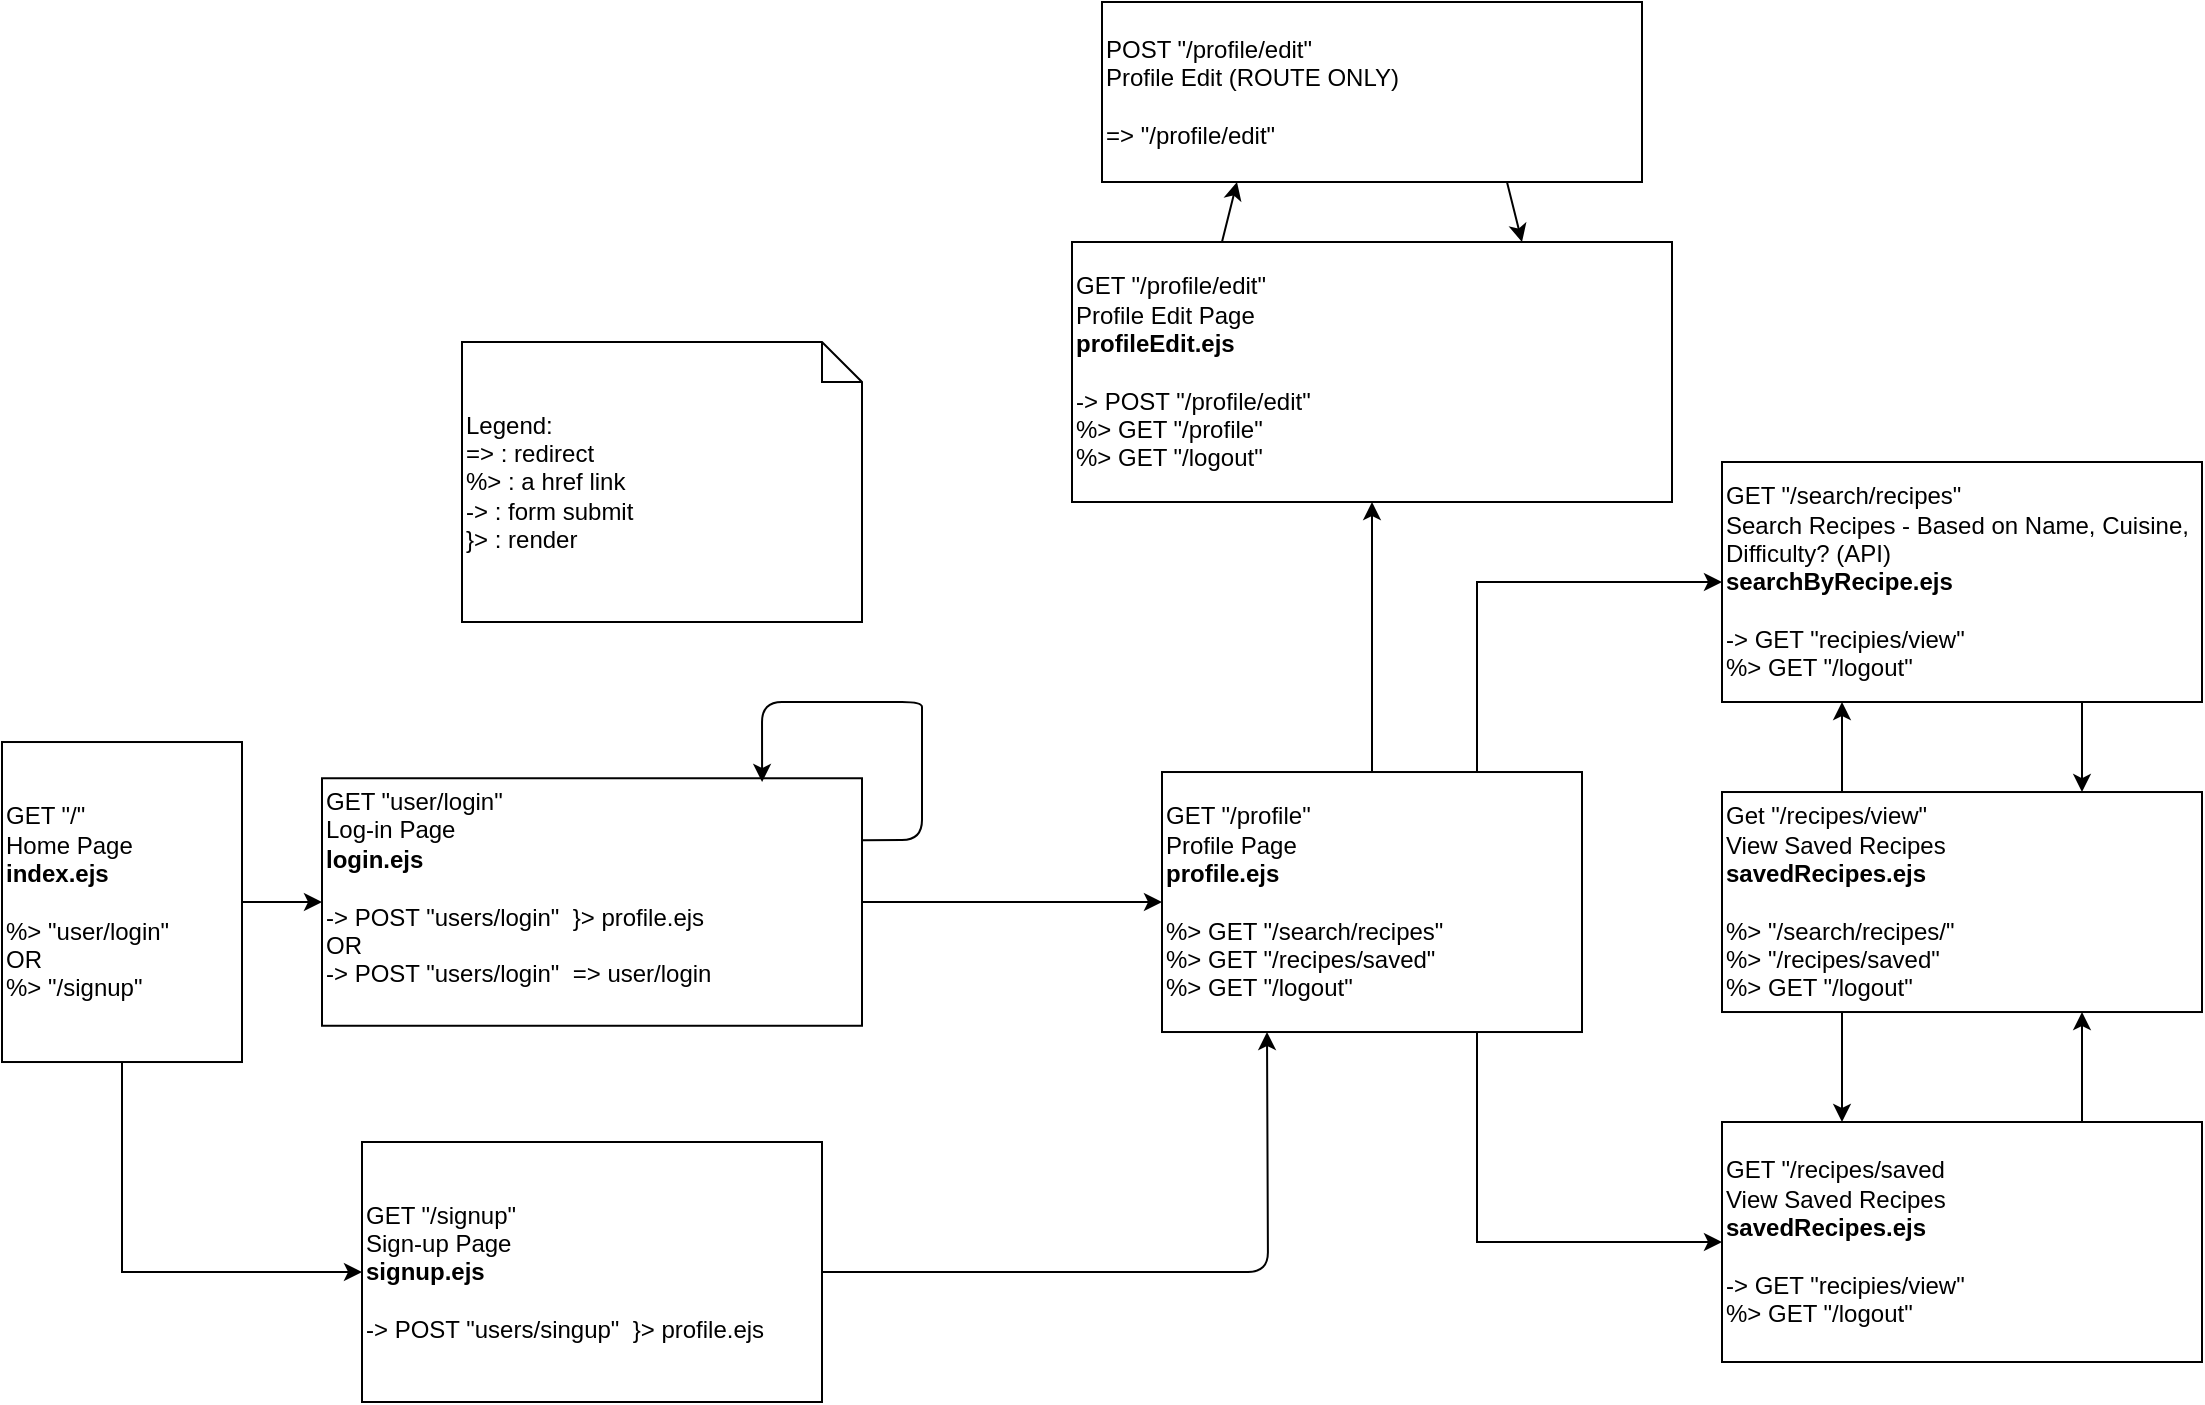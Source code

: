 <mxfile>
    <diagram id="ZLDFT9muCYAuxVmqdyFx" name="MVP Process Map">
        <mxGraphModel dx="1327" dy="782" grid="1" gridSize="10" guides="1" tooltips="1" connect="1" arrows="1" fold="1" page="1" pageScale="1" pageWidth="850" pageHeight="1100" math="0" shadow="0">
            <root>
                <mxCell id="0"/>
                <mxCell id="1" parent="0"/>
                <mxCell id="3" style="edgeStyle=orthogonalEdgeStyle;rounded=0;orthogonalLoop=1;jettySize=auto;html=1;exitX=0.5;exitY=1;exitDx=0;exitDy=0;entryX=0;entryY=0.5;entryDx=0;entryDy=0;" parent="1" source="4" target="7" edge="1">
                    <mxGeometry relative="1" as="geometry"/>
                </mxCell>
                <mxCell id="4" value="&lt;div&gt;&lt;span&gt;GET &quot;/&quot;&lt;/span&gt;&lt;/div&gt;&lt;div&gt;&lt;span&gt;Home Page&lt;/span&gt;&lt;/div&gt;&lt;div style=&quot;font-weight: bold&quot;&gt;&lt;b&gt;index.ejs&lt;/b&gt;&lt;/div&gt;&lt;div style=&quot;font-weight: bold&quot;&gt;&lt;b&gt;&lt;br&gt;&lt;/b&gt;&lt;/div&gt;&lt;div&gt;%&amp;gt; &quot;user/login&quot;&lt;/div&gt;&lt;div&gt;OR&lt;/div&gt;&lt;div&gt;%&amp;gt; &quot;/signup&quot;&lt;/div&gt;" style="rounded=0;whiteSpace=wrap;html=1;align=left;" parent="1" vertex="1">
                    <mxGeometry x="260" y="660.01" width="120" height="160" as="geometry"/>
                </mxCell>
                <mxCell id="153" style="edgeStyle=none;html=1;exitX=1;exitY=0.5;exitDx=0;exitDy=0;entryX=0;entryY=0.5;entryDx=0;entryDy=0;" parent="1" source="5" target="11" edge="1">
                    <mxGeometry relative="1" as="geometry"/>
                </mxCell>
                <mxCell id="5" value="&lt;div&gt;&lt;span&gt;GET &quot;user/login&quot;&lt;/span&gt;&lt;/div&gt;&lt;div&gt;&lt;span&gt;Log-in Page&lt;/span&gt;&lt;/div&gt;&lt;b&gt;&lt;div&gt;&lt;b&gt;login.ejs&lt;/b&gt;&lt;/div&gt;&lt;div&gt;&lt;b&gt;&lt;br&gt;&lt;/b&gt;&lt;/div&gt;&lt;/b&gt;&lt;div&gt;-&amp;gt; POST &quot;users/login&quot;&amp;nbsp; }&amp;gt; profile.ejs&lt;br&gt;&lt;/div&gt;&lt;div&gt;OR&lt;/div&gt;&lt;div&gt;&lt;div&gt;-&amp;gt; POST &quot;users/login&quot;&amp;nbsp; =&amp;gt; user/login&lt;br&gt;&lt;/div&gt;&lt;/div&gt;&lt;div&gt;&lt;br&gt;&lt;/div&gt;" style="rounded=0;whiteSpace=wrap;html=1;align=left;" parent="1" vertex="1">
                    <mxGeometry x="420" y="678.13" width="270" height="123.75" as="geometry"/>
                </mxCell>
                <mxCell id="154" style="edgeStyle=none;html=1;exitX=1;exitY=0.5;exitDx=0;exitDy=0;entryX=0.25;entryY=1;entryDx=0;entryDy=0;" parent="1" source="7" target="11" edge="1">
                    <mxGeometry relative="1" as="geometry">
                        <Array as="points">
                            <mxPoint x="893" y="925"/>
                        </Array>
                    </mxGeometry>
                </mxCell>
                <mxCell id="7" value="&lt;div&gt;&lt;span&gt;GET &quot;/signup&quot;&lt;/span&gt;&lt;/div&gt;&lt;div&gt;&lt;span&gt;Sign-up Page&lt;/span&gt;&lt;/div&gt;&lt;div style=&quot;font-weight: bold&quot;&gt;&lt;b&gt;signup.ejs&lt;/b&gt;&lt;/div&gt;&lt;div style=&quot;font-weight: bold&quot;&gt;&lt;b&gt;&lt;br&gt;&lt;/b&gt;&lt;/div&gt;&lt;div&gt;-&amp;gt; POST &quot;users/singup&quot;&amp;nbsp; }&amp;gt; profile.ejs&lt;/div&gt;" style="rounded=0;whiteSpace=wrap;html=1;align=left;" parent="1" vertex="1">
                    <mxGeometry x="440" y="860" width="230" height="130" as="geometry"/>
                </mxCell>
                <mxCell id="8" style="edgeStyle=orthogonalEdgeStyle;rounded=0;orthogonalLoop=1;jettySize=auto;html=1;exitX=0.75;exitY=0;exitDx=0;exitDy=0;entryX=0;entryY=0.5;entryDx=0;entryDy=0;" parent="1" source="11" target="15" edge="1">
                    <mxGeometry relative="1" as="geometry"/>
                </mxCell>
                <mxCell id="10" style="edgeStyle=orthogonalEdgeStyle;rounded=0;orthogonalLoop=1;jettySize=auto;html=1;exitX=0.75;exitY=1;exitDx=0;exitDy=0;entryX=0;entryY=0.5;entryDx=0;entryDy=0;" parent="1" source="11" target="19" edge="1">
                    <mxGeometry relative="1" as="geometry"/>
                </mxCell>
                <mxCell id="152" style="edgeStyle=none;html=1;exitX=0.5;exitY=0;exitDx=0;exitDy=0;entryX=0.5;entryY=1;entryDx=0;entryDy=0;" parent="1" source="11" target="144" edge="1">
                    <mxGeometry relative="1" as="geometry"/>
                </mxCell>
                <mxCell id="11" value="GET &quot;/profile&quot;&lt;br&gt;Profile Page&lt;br&gt;&lt;b&gt;profile.ejs&lt;br&gt;&lt;/b&gt;&lt;br&gt;&lt;div&gt;&lt;span&gt;%&amp;gt; GET &quot;/search/recipes&quot;&lt;/span&gt;&lt;/div&gt;&lt;div&gt;&lt;span&gt;%&amp;gt; GET &quot;/recipes/saved&quot;&lt;/span&gt;&lt;/div&gt;&lt;div&gt;%&amp;gt; GET &quot;/logout&quot;&lt;span&gt;&lt;br&gt;&lt;/span&gt;&lt;/div&gt;" style="rounded=0;whiteSpace=wrap;html=1;align=left;" parent="1" vertex="1">
                    <mxGeometry x="840" y="675.01" width="210" height="130" as="geometry"/>
                </mxCell>
                <mxCell id="12" value="" style="endArrow=classic;html=1;rounded=0;entryX=0;entryY=0.5;entryDx=0;entryDy=0;exitX=1;exitY=0.5;exitDx=0;exitDy=0;" parent="1" source="4" target="5" edge="1">
                    <mxGeometry width="50" height="50" relative="1" as="geometry">
                        <mxPoint x="570" y="740" as="sourcePoint"/>
                        <mxPoint x="620" y="690" as="targetPoint"/>
                    </mxGeometry>
                </mxCell>
                <mxCell id="143" style="edgeStyle=none;html=1;exitX=0.75;exitY=1;exitDx=0;exitDy=0;entryX=0.75;entryY=0;entryDx=0;entryDy=0;" parent="1" source="15" target="115" edge="1">
                    <mxGeometry relative="1" as="geometry"/>
                </mxCell>
                <mxCell id="15" value="GET &quot;/search/recipes&quot;&lt;br&gt;Search Recipes - Based on Name, Cuisine, Difficulty? (API)&lt;br&gt;&lt;b&gt;searchByRecipe.ejs&lt;br&gt;&lt;br&gt;&lt;div&gt;&lt;span style=&quot;font-weight: normal&quot;&gt;-&amp;gt; GET &quot;recipies/view&quot;&lt;/span&gt;&lt;/div&gt;&lt;div&gt;&lt;span style=&quot;font-weight: 400&quot;&gt;%&amp;gt; GET &quot;/logout&quot;&lt;/span&gt;&lt;span style=&quot;font-weight: normal&quot;&gt;&lt;br&gt;&lt;/span&gt;&lt;/div&gt;&lt;/b&gt;" style="rounded=0;whiteSpace=wrap;html=1;align=left;" parent="1" vertex="1">
                    <mxGeometry x="1120" y="520" width="240" height="120" as="geometry"/>
                </mxCell>
                <mxCell id="142" style="edgeStyle=none;html=1;exitX=0.75;exitY=0;exitDx=0;exitDy=0;entryX=0.75;entryY=1;entryDx=0;entryDy=0;" parent="1" source="19" target="115" edge="1">
                    <mxGeometry relative="1" as="geometry"/>
                </mxCell>
                <mxCell id="19" value="&lt;div&gt;&lt;span&gt;GET &quot;/recipes/saved&lt;/span&gt;&lt;/div&gt;&lt;div&gt;&lt;span&gt;View Saved Recipes&lt;/span&gt;&lt;/div&gt;&lt;div style=&quot;font-weight: bold&quot;&gt;&lt;b&gt;savedRecipes.ejs&lt;/b&gt;&lt;/div&gt;&lt;div style=&quot;font-weight: bold&quot;&gt;&lt;b&gt;&lt;br&gt;&lt;/b&gt;&lt;/div&gt;&lt;div&gt;&lt;span&gt;-&amp;gt; GET &quot;recipies/view&quot;&lt;/span&gt;&lt;/div&gt;&lt;div&gt;%&amp;gt; GET &quot;/logout&quot;&lt;span&gt;&lt;br&gt;&lt;/span&gt;&lt;/div&gt;" style="rounded=0;whiteSpace=wrap;html=1;align=left;" parent="1" vertex="1">
                    <mxGeometry x="1120" y="850" width="240" height="120" as="geometry"/>
                </mxCell>
                <mxCell id="113" value="Legend:&lt;br&gt;=&amp;gt; : redirect&lt;br&gt;%&amp;gt; : a href link&lt;br&gt;-&amp;gt; : form submit&lt;br&gt;}&amp;gt; : render" style="shape=note;size=20;whiteSpace=wrap;html=1;align=left;" parent="1" vertex="1">
                    <mxGeometry x="490" y="460" width="200" height="140" as="geometry"/>
                </mxCell>
                <mxCell id="136" style="edgeStyle=none;html=1;exitX=0.25;exitY=0;exitDx=0;exitDy=0;entryX=0.25;entryY=1;entryDx=0;entryDy=0;" parent="1" source="115" target="15" edge="1">
                    <mxGeometry relative="1" as="geometry"/>
                </mxCell>
                <mxCell id="141" style="edgeStyle=none;html=1;exitX=0.25;exitY=1;exitDx=0;exitDy=0;entryX=0.25;entryY=0;entryDx=0;entryDy=0;" parent="1" source="115" target="19" edge="1">
                    <mxGeometry relative="1" as="geometry"/>
                </mxCell>
                <mxCell id="115" value="Get &quot;/recipes/view&quot;&lt;br&gt;View Saved Recipes&lt;br&gt;&lt;b&gt;savedRecipes.ejs&lt;br&gt;&lt;/b&gt;&lt;br&gt;&lt;div&gt;%&amp;gt; &quot;/search/recipes/&quot;&lt;/div&gt;&lt;div&gt;%&amp;gt; &quot;/recipes/saved&quot;&lt;/div&gt;&lt;div&gt;%&amp;gt; GET &quot;/logout&quot;&lt;br&gt;&lt;/div&gt;" style="rounded=0;whiteSpace=wrap;html=1;align=left;" parent="1" vertex="1">
                    <mxGeometry x="1120" y="685.01" width="240" height="110" as="geometry"/>
                </mxCell>
                <mxCell id="150" style="edgeStyle=none;html=1;exitX=0.25;exitY=0;exitDx=0;exitDy=0;entryX=0.25;entryY=1;entryDx=0;entryDy=0;" parent="1" source="144" target="148" edge="1">
                    <mxGeometry relative="1" as="geometry"/>
                </mxCell>
                <mxCell id="144" value="GET &quot;/profile/edit&quot;&lt;br&gt;Profile Edit Page&lt;br&gt;&lt;b&gt;profileEdit.ejs&lt;br&gt;&lt;/b&gt;&lt;br&gt;&lt;div&gt;&lt;span&gt;-&amp;gt; POST &quot;/profile/edit&quot;&lt;/span&gt;&lt;/div&gt;&lt;div&gt;&lt;span&gt;%&amp;gt; GET &quot;/profile&quot;&lt;/span&gt;&lt;/div&gt;&lt;div&gt;&lt;span&gt;%&amp;gt; GET &quot;/logout&quot;&lt;/span&gt;&lt;/div&gt;" style="rounded=0;whiteSpace=wrap;html=1;gradientColor=none;align=left;" parent="1" vertex="1">
                    <mxGeometry x="795" y="410" width="300" height="130" as="geometry"/>
                </mxCell>
                <mxCell id="151" style="edgeStyle=none;html=1;exitX=0.75;exitY=1;exitDx=0;exitDy=0;entryX=0.75;entryY=0;entryDx=0;entryDy=0;" parent="1" source="148" target="144" edge="1">
                    <mxGeometry relative="1" as="geometry"/>
                </mxCell>
                <mxCell id="148" value="POST &quot;/profile/edit&quot;&lt;br&gt;Profile Edit (ROUTE ONLY)&lt;br&gt;&lt;br&gt;&lt;div&gt;&lt;span&gt;=&amp;gt; &quot;/profile/edit&quot;&lt;/span&gt;&lt;/div&gt;" style="rounded=0;whiteSpace=wrap;html=1;gradientColor=none;align=left;" parent="1" vertex="1">
                    <mxGeometry x="810" y="290" width="270" height="90" as="geometry"/>
                </mxCell>
                <mxCell id="156" value="" style="endArrow=classic;html=1;exitX=1;exitY=0.25;exitDx=0;exitDy=0;entryX=0.815;entryY=0.015;entryDx=0;entryDy=0;entryPerimeter=0;" parent="1" source="5" target="5" edge="1">
                    <mxGeometry width="50" height="50" relative="1" as="geometry">
                        <mxPoint x="700" y="710.01" as="sourcePoint"/>
                        <mxPoint x="750" y="660.01" as="targetPoint"/>
                        <Array as="points">
                            <mxPoint x="720" y="709"/>
                            <mxPoint x="720" y="650"/>
                            <mxPoint x="720" y="640"/>
                            <mxPoint x="640" y="640"/>
                        </Array>
                    </mxGeometry>
                </mxCell>
            </root>
        </mxGraphModel>
    </diagram>
    <diagram id="jPyyAmvr9jXWo_SONWo_" name="MVP Table Relations Map">
        <mxGraphModel dx="597" dy="-748" grid="1" gridSize="10" guides="1" tooltips="1" connect="1" arrows="1" fold="1" page="1" pageScale="1" pageWidth="850" pageHeight="1100" math="0" shadow="0">
            <root>
                <mxCell id="jBtd-i34otjGaTKZJxUd-0"/>
                <mxCell id="jBtd-i34otjGaTKZJxUd-1" parent="jBtd-i34otjGaTKZJxUd-0"/>
                <mxCell id="jBtd-i34otjGaTKZJxUd-2" value="user(s)" style="shape=table;startSize=30;container=1;collapsible=0;childLayout=tableLayout;fixedRows=1;rowLines=0;fontStyle=1;align=center;pointerEvents=1;" parent="jBtd-i34otjGaTKZJxUd-1" vertex="1">
                    <mxGeometry x="45" y="1650" width="110" height="150" as="geometry"/>
                </mxCell>
                <mxCell id="jBtd-i34otjGaTKZJxUd-3" value="" style="shape=partialRectangle;html=1;whiteSpace=wrap;collapsible=0;dropTarget=0;pointerEvents=1;fillColor=none;top=0;left=0;bottom=1;right=0;points=[[0,0.5],[1,0.5]];portConstraint=eastwest;" parent="jBtd-i34otjGaTKZJxUd-2" vertex="1">
                    <mxGeometry y="30" width="110" height="30" as="geometry"/>
                </mxCell>
                <mxCell id="jBtd-i34otjGaTKZJxUd-4" value="PK" style="shape=partialRectangle;html=1;whiteSpace=wrap;connectable=0;fillColor=none;top=0;left=0;bottom=0;right=0;overflow=hidden;pointerEvents=1;" parent="jBtd-i34otjGaTKZJxUd-3" vertex="1">
                    <mxGeometry width="24" height="30" as="geometry">
                        <mxRectangle width="24" height="30" as="alternateBounds"/>
                    </mxGeometry>
                </mxCell>
                <mxCell id="jBtd-i34otjGaTKZJxUd-5" value="id" style="shape=partialRectangle;html=1;whiteSpace=wrap;connectable=0;fillColor=none;top=0;left=0;bottom=0;right=0;align=left;spacingLeft=6;overflow=hidden;pointerEvents=1;" parent="jBtd-i34otjGaTKZJxUd-3" vertex="1">
                    <mxGeometry x="24" width="86" height="30" as="geometry">
                        <mxRectangle width="86" height="30" as="alternateBounds"/>
                    </mxGeometry>
                </mxCell>
                <mxCell id="jBtd-i34otjGaTKZJxUd-6" value="" style="shape=partialRectangle;html=1;whiteSpace=wrap;collapsible=0;dropTarget=0;pointerEvents=1;fillColor=none;top=0;left=0;bottom=0;right=0;points=[[0,0.5],[1,0.5]];portConstraint=eastwest;" parent="jBtd-i34otjGaTKZJxUd-2" vertex="1">
                    <mxGeometry y="60" width="110" height="30" as="geometry"/>
                </mxCell>
                <mxCell id="jBtd-i34otjGaTKZJxUd-7" value="string" style="shape=partialRectangle;html=1;whiteSpace=wrap;connectable=0;fillColor=none;top=0;left=0;bottom=0;right=0;overflow=hidden;pointerEvents=1;" parent="jBtd-i34otjGaTKZJxUd-6" vertex="1">
                    <mxGeometry width="24" height="30" as="geometry">
                        <mxRectangle width="24" height="30" as="alternateBounds"/>
                    </mxGeometry>
                </mxCell>
                <mxCell id="jBtd-i34otjGaTKZJxUd-8" value="email" style="shape=partialRectangle;html=1;whiteSpace=wrap;connectable=0;fillColor=none;top=0;left=0;bottom=0;right=0;align=left;spacingLeft=6;overflow=hidden;pointerEvents=1;" parent="jBtd-i34otjGaTKZJxUd-6" vertex="1">
                    <mxGeometry x="24" width="86" height="30" as="geometry">
                        <mxRectangle width="86" height="30" as="alternateBounds"/>
                    </mxGeometry>
                </mxCell>
                <mxCell id="jBtd-i34otjGaTKZJxUd-9" value="" style="shape=partialRectangle;html=1;whiteSpace=wrap;collapsible=0;dropTarget=0;pointerEvents=1;fillColor=none;top=0;left=0;bottom=0;right=0;points=[[0,0.5],[1,0.5]];portConstraint=eastwest;" parent="jBtd-i34otjGaTKZJxUd-2" vertex="1">
                    <mxGeometry y="90" width="110" height="30" as="geometry"/>
                </mxCell>
                <mxCell id="jBtd-i34otjGaTKZJxUd-10" value="string" style="shape=partialRectangle;html=1;whiteSpace=wrap;connectable=0;fillColor=none;top=0;left=0;bottom=0;right=0;overflow=hidden;pointerEvents=1;" parent="jBtd-i34otjGaTKZJxUd-9" vertex="1">
                    <mxGeometry width="24" height="30" as="geometry">
                        <mxRectangle width="24" height="30" as="alternateBounds"/>
                    </mxGeometry>
                </mxCell>
                <mxCell id="jBtd-i34otjGaTKZJxUd-11" value="password" style="shape=partialRectangle;html=1;whiteSpace=wrap;connectable=0;fillColor=none;top=0;left=0;bottom=0;right=0;align=left;spacingLeft=6;overflow=hidden;pointerEvents=1;" parent="jBtd-i34otjGaTKZJxUd-9" vertex="1">
                    <mxGeometry x="24" width="86" height="30" as="geometry">
                        <mxRectangle width="86" height="30" as="alternateBounds"/>
                    </mxGeometry>
                </mxCell>
                <mxCell id="jBtd-i34otjGaTKZJxUd-12" value="savedrecipe(s)" style="shape=table;startSize=30;container=1;collapsible=0;childLayout=tableLayout;fixedRows=1;rowLines=0;fontStyle=1;align=center;pointerEvents=1;" parent="jBtd-i34otjGaTKZJxUd-1" vertex="1">
                    <mxGeometry x="185" y="1650" width="120" height="220" as="geometry"/>
                </mxCell>
                <mxCell id="jBtd-i34otjGaTKZJxUd-13" value="" style="shape=partialRectangle;html=1;whiteSpace=wrap;collapsible=0;dropTarget=0;pointerEvents=1;fillColor=none;top=0;left=0;bottom=1;right=0;points=[[0,0.5],[1,0.5]];portConstraint=eastwest;" parent="jBtd-i34otjGaTKZJxUd-12" vertex="1">
                    <mxGeometry y="30" width="120" height="30" as="geometry"/>
                </mxCell>
                <mxCell id="jBtd-i34otjGaTKZJxUd-14" value="PK" style="shape=partialRectangle;html=1;whiteSpace=wrap;connectable=0;fillColor=none;top=0;left=0;bottom=0;right=0;overflow=hidden;pointerEvents=1;" parent="jBtd-i34otjGaTKZJxUd-13" vertex="1">
                    <mxGeometry width="27" height="30" as="geometry">
                        <mxRectangle width="27" height="30" as="alternateBounds"/>
                    </mxGeometry>
                </mxCell>
                <mxCell id="jBtd-i34otjGaTKZJxUd-15" value="id" style="shape=partialRectangle;html=1;whiteSpace=wrap;connectable=0;fillColor=none;top=0;left=0;bottom=0;right=0;align=left;spacingLeft=6;overflow=hidden;pointerEvents=1;" parent="jBtd-i34otjGaTKZJxUd-13" vertex="1">
                    <mxGeometry x="27" width="93" height="30" as="geometry">
                        <mxRectangle width="93" height="30" as="alternateBounds"/>
                    </mxGeometry>
                </mxCell>
                <mxCell id="jBtd-i34otjGaTKZJxUd-16" value="" style="shape=partialRectangle;html=1;whiteSpace=wrap;collapsible=0;dropTarget=0;pointerEvents=1;fillColor=none;top=0;left=0;bottom=0;right=0;points=[[0,0.5],[1,0.5]];portConstraint=eastwest;" parent="jBtd-i34otjGaTKZJxUd-12" vertex="1">
                    <mxGeometry y="60" width="120" height="30" as="geometry"/>
                </mxCell>
                <mxCell id="jBtd-i34otjGaTKZJxUd-17" value="string" style="shape=partialRectangle;html=1;whiteSpace=wrap;connectable=0;fillColor=none;top=0;left=0;bottom=0;right=0;overflow=hidden;pointerEvents=1;" parent="jBtd-i34otjGaTKZJxUd-16" vertex="1">
                    <mxGeometry width="27" height="30" as="geometry">
                        <mxRectangle width="27" height="30" as="alternateBounds"/>
                    </mxGeometry>
                </mxCell>
                <mxCell id="jBtd-i34otjGaTKZJxUd-18" value="name" style="shape=partialRectangle;html=1;whiteSpace=wrap;connectable=0;fillColor=none;top=0;left=0;bottom=0;right=0;align=left;spacingLeft=6;overflow=hidden;pointerEvents=1;" parent="jBtd-i34otjGaTKZJxUd-16" vertex="1">
                    <mxGeometry x="27" width="93" height="30" as="geometry">
                        <mxRectangle width="93" height="30" as="alternateBounds"/>
                    </mxGeometry>
                </mxCell>
                <mxCell id="jBtd-i34otjGaTKZJxUd-19" value="" style="shape=partialRectangle;html=1;whiteSpace=wrap;collapsible=0;dropTarget=0;pointerEvents=1;fillColor=none;top=0;left=0;bottom=0;right=0;points=[[0,0.5],[1,0.5]];portConstraint=eastwest;" parent="jBtd-i34otjGaTKZJxUd-12" vertex="1">
                    <mxGeometry y="90" width="120" height="30" as="geometry"/>
                </mxCell>
                <mxCell id="jBtd-i34otjGaTKZJxUd-20" value="float?" style="shape=partialRectangle;html=1;whiteSpace=wrap;connectable=0;fillColor=none;top=0;left=0;bottom=0;right=0;overflow=hidden;pointerEvents=1;" parent="jBtd-i34otjGaTKZJxUd-19" vertex="1">
                    <mxGeometry width="27" height="30" as="geometry">
                        <mxRectangle width="27" height="30" as="alternateBounds"/>
                    </mxGeometry>
                </mxCell>
                <mxCell id="jBtd-i34otjGaTKZJxUd-21" value="difficulty?" style="shape=partialRectangle;html=1;whiteSpace=wrap;connectable=0;fillColor=none;top=0;left=0;bottom=0;right=0;align=left;spacingLeft=6;overflow=hidden;pointerEvents=1;" parent="jBtd-i34otjGaTKZJxUd-19" vertex="1">
                    <mxGeometry x="27" width="93" height="30" as="geometry">
                        <mxRectangle width="93" height="30" as="alternateBounds"/>
                    </mxGeometry>
                </mxCell>
                <mxCell id="jBtd-i34otjGaTKZJxUd-22" value="" style="shape=partialRectangle;html=1;whiteSpace=wrap;collapsible=0;dropTarget=0;pointerEvents=1;fillColor=none;top=0;left=0;bottom=0;right=0;points=[[0,0.5],[1,0.5]];portConstraint=eastwest;" parent="jBtd-i34otjGaTKZJxUd-12" vertex="1">
                    <mxGeometry y="120" width="120" height="30" as="geometry"/>
                </mxCell>
                <mxCell id="jBtd-i34otjGaTKZJxUd-23" value="text" style="shape=partialRectangle;html=1;whiteSpace=wrap;connectable=0;fillColor=none;top=0;left=0;bottom=0;right=0;overflow=hidden;pointerEvents=1;" parent="jBtd-i34otjGaTKZJxUd-22" vertex="1">
                    <mxGeometry width="27" height="30" as="geometry">
                        <mxRectangle width="27" height="30" as="alternateBounds"/>
                    </mxGeometry>
                </mxCell>
                <mxCell id="jBtd-i34otjGaTKZJxUd-24" value="instructions" style="shape=partialRectangle;html=1;whiteSpace=wrap;connectable=0;fillColor=none;top=0;left=0;bottom=0;right=0;align=left;spacingLeft=6;overflow=hidden;pointerEvents=1;" parent="jBtd-i34otjGaTKZJxUd-22" vertex="1">
                    <mxGeometry x="27" width="93" height="30" as="geometry">
                        <mxRectangle width="93" height="30" as="alternateBounds"/>
                    </mxGeometry>
                </mxCell>
                <mxCell id="jBtd-i34otjGaTKZJxUd-25" value="" style="shape=partialRectangle;html=1;whiteSpace=wrap;collapsible=0;dropTarget=0;pointerEvents=1;fillColor=none;top=0;left=0;bottom=0;right=0;points=[[0,0.5],[1,0.5]];portConstraint=eastwest;" parent="jBtd-i34otjGaTKZJxUd-12" vertex="1">
                    <mxGeometry y="150" width="120" height="30" as="geometry"/>
                </mxCell>
                <mxCell id="jBtd-i34otjGaTKZJxUd-26" value="float" style="shape=partialRectangle;html=1;whiteSpace=wrap;connectable=0;fillColor=none;top=0;left=0;bottom=0;right=0;overflow=hidden;pointerEvents=1;" parent="jBtd-i34otjGaTKZJxUd-25" vertex="1">
                    <mxGeometry width="27" height="30" as="geometry">
                        <mxRectangle width="27" height="30" as="alternateBounds"/>
                    </mxGeometry>
                </mxCell>
                <mxCell id="jBtd-i34otjGaTKZJxUd-27" value="rating" style="shape=partialRectangle;html=1;whiteSpace=wrap;connectable=0;fillColor=none;top=0;left=0;bottom=0;right=0;align=left;spacingLeft=6;overflow=hidden;pointerEvents=1;" parent="jBtd-i34otjGaTKZJxUd-25" vertex="1">
                    <mxGeometry x="27" width="93" height="30" as="geometry">
                        <mxRectangle width="93" height="30" as="alternateBounds"/>
                    </mxGeometry>
                </mxCell>
                <mxCell id="jBtd-i34otjGaTKZJxUd-28" style="shape=partialRectangle;html=1;whiteSpace=wrap;collapsible=0;dropTarget=0;pointerEvents=1;fillColor=none;top=0;left=0;bottom=0;right=0;points=[[0,0.5],[1,0.5]];portConstraint=eastwest;" parent="jBtd-i34otjGaTKZJxUd-12" vertex="1">
                    <mxGeometry y="180" width="120" height="30" as="geometry"/>
                </mxCell>
                <mxCell id="jBtd-i34otjGaTKZJxUd-29" value="string" style="shape=partialRectangle;html=1;whiteSpace=wrap;connectable=0;fillColor=none;top=0;left=0;bottom=0;right=0;overflow=hidden;pointerEvents=1;" parent="jBtd-i34otjGaTKZJxUd-28" vertex="1">
                    <mxGeometry width="27" height="30" as="geometry">
                        <mxRectangle width="27" height="30" as="alternateBounds"/>
                    </mxGeometry>
                </mxCell>
                <mxCell id="jBtd-i34otjGaTKZJxUd-30" value="author" style="shape=partialRectangle;html=1;whiteSpace=wrap;connectable=0;fillColor=none;top=0;left=0;bottom=0;right=0;align=left;spacingLeft=6;overflow=hidden;pointerEvents=1;" parent="jBtd-i34otjGaTKZJxUd-28" vertex="1">
                    <mxGeometry x="27" width="93" height="30" as="geometry">
                        <mxRectangle width="93" height="30" as="alternateBounds"/>
                    </mxGeometry>
                </mxCell>
                <mxCell id="jBtd-i34otjGaTKZJxUd-31" value="recipeIngredient" style="shape=table;startSize=30;container=1;collapsible=0;childLayout=tableLayout;fixedRows=1;rowLines=0;fontStyle=1;align=center;pointerEvents=1;" parent="jBtd-i34otjGaTKZJxUd-1" vertex="1">
                    <mxGeometry x="375" y="1510" width="120" height="180" as="geometry"/>
                </mxCell>
                <mxCell id="jBtd-i34otjGaTKZJxUd-32" value="" style="shape=partialRectangle;html=1;whiteSpace=wrap;collapsible=0;dropTarget=0;pointerEvents=1;fillColor=none;top=0;left=0;bottom=1;right=0;points=[[0,0.5],[1,0.5]];portConstraint=eastwest;" parent="jBtd-i34otjGaTKZJxUd-31" vertex="1">
                    <mxGeometry y="30" width="120" height="30" as="geometry"/>
                </mxCell>
                <mxCell id="jBtd-i34otjGaTKZJxUd-33" value="PK" style="shape=partialRectangle;html=1;whiteSpace=wrap;connectable=0;fillColor=none;top=0;left=0;bottom=0;right=0;overflow=hidden;pointerEvents=1;" parent="jBtd-i34otjGaTKZJxUd-32" vertex="1">
                    <mxGeometry width="27" height="30" as="geometry">
                        <mxRectangle width="27" height="30" as="alternateBounds"/>
                    </mxGeometry>
                </mxCell>
                <mxCell id="jBtd-i34otjGaTKZJxUd-34" value="id" style="shape=partialRectangle;html=1;whiteSpace=wrap;connectable=0;fillColor=none;top=0;left=0;bottom=0;right=0;align=left;spacingLeft=6;overflow=hidden;pointerEvents=1;" parent="jBtd-i34otjGaTKZJxUd-32" vertex="1">
                    <mxGeometry x="27" width="93" height="30" as="geometry">
                        <mxRectangle width="93" height="30" as="alternateBounds"/>
                    </mxGeometry>
                </mxCell>
                <mxCell id="jBtd-i34otjGaTKZJxUd-35" value="" style="shape=partialRectangle;html=1;whiteSpace=wrap;collapsible=0;dropTarget=0;pointerEvents=1;fillColor=none;top=0;left=0;bottom=0;right=0;points=[[0,0.5],[1,0.5]];portConstraint=eastwest;" parent="jBtd-i34otjGaTKZJxUd-31" vertex="1">
                    <mxGeometry y="60" width="120" height="30" as="geometry"/>
                </mxCell>
                <mxCell id="jBtd-i34otjGaTKZJxUd-36" value="integer" style="shape=partialRectangle;html=1;whiteSpace=wrap;connectable=0;fillColor=none;top=0;left=0;bottom=0;right=0;overflow=hidden;pointerEvents=1;" parent="jBtd-i34otjGaTKZJxUd-35" vertex="1">
                    <mxGeometry width="27" height="30" as="geometry">
                        <mxRectangle width="27" height="30" as="alternateBounds"/>
                    </mxGeometry>
                </mxCell>
                <mxCell id="jBtd-i34otjGaTKZJxUd-37" value="recipeId" style="shape=partialRectangle;html=1;whiteSpace=wrap;connectable=0;fillColor=none;top=0;left=0;bottom=0;right=0;align=left;spacingLeft=6;overflow=hidden;pointerEvents=1;" parent="jBtd-i34otjGaTKZJxUd-35" vertex="1">
                    <mxGeometry x="27" width="93" height="30" as="geometry">
                        <mxRectangle width="93" height="30" as="alternateBounds"/>
                    </mxGeometry>
                </mxCell>
                <mxCell id="jBtd-i34otjGaTKZJxUd-38" value="" style="shape=partialRectangle;html=1;whiteSpace=wrap;collapsible=0;dropTarget=0;pointerEvents=1;fillColor=none;top=0;left=0;bottom=0;right=0;points=[[0,0.5],[1,0.5]];portConstraint=eastwest;" parent="jBtd-i34otjGaTKZJxUd-31" vertex="1">
                    <mxGeometry y="90" width="120" height="55" as="geometry"/>
                </mxCell>
                <mxCell id="jBtd-i34otjGaTKZJxUd-39" value="integer" style="shape=partialRectangle;html=1;whiteSpace=wrap;connectable=0;fillColor=none;top=0;left=0;bottom=0;right=0;overflow=hidden;pointerEvents=1;" parent="jBtd-i34otjGaTKZJxUd-38" vertex="1">
                    <mxGeometry width="27" height="55" as="geometry">
                        <mxRectangle width="27" height="55" as="alternateBounds"/>
                    </mxGeometry>
                </mxCell>
                <mxCell id="jBtd-i34otjGaTKZJxUd-40" value="ingredientsId" style="shape=partialRectangle;html=1;whiteSpace=wrap;connectable=0;fillColor=none;top=0;left=0;bottom=0;right=0;align=left;spacingLeft=6;overflow=hidden;pointerEvents=1;" parent="jBtd-i34otjGaTKZJxUd-38" vertex="1">
                    <mxGeometry x="27" width="93" height="55" as="geometry">
                        <mxRectangle width="93" height="55" as="alternateBounds"/>
                    </mxGeometry>
                </mxCell>
                <mxCell id="jBtd-i34otjGaTKZJxUd-41" value="ingredient(s)" style="shape=table;startSize=20;container=1;collapsible=0;childLayout=tableLayout;fixedRows=1;rowLines=0;fontStyle=1;align=center;pointerEvents=1;" parent="jBtd-i34otjGaTKZJxUd-1" vertex="1">
                    <mxGeometry x="545" y="1630" width="130" height="220" as="geometry"/>
                </mxCell>
                <mxCell id="jBtd-i34otjGaTKZJxUd-42" value="" style="shape=partialRectangle;html=1;whiteSpace=wrap;collapsible=0;dropTarget=0;pointerEvents=1;fillColor=none;top=0;left=0;bottom=1;right=0;points=[[0,0.5],[1,0.5]];portConstraint=eastwest;" parent="jBtd-i34otjGaTKZJxUd-41" vertex="1">
                    <mxGeometry y="20" width="130" height="30" as="geometry"/>
                </mxCell>
                <mxCell id="jBtd-i34otjGaTKZJxUd-43" value="PK" style="shape=partialRectangle;html=1;whiteSpace=wrap;connectable=0;fillColor=none;top=0;left=0;bottom=0;right=0;overflow=hidden;pointerEvents=1;" parent="jBtd-i34otjGaTKZJxUd-42" vertex="1">
                    <mxGeometry width="29" height="30" as="geometry">
                        <mxRectangle width="29" height="30" as="alternateBounds"/>
                    </mxGeometry>
                </mxCell>
                <mxCell id="jBtd-i34otjGaTKZJxUd-44" value="id" style="shape=partialRectangle;html=1;whiteSpace=wrap;connectable=0;fillColor=none;top=0;left=0;bottom=0;right=0;align=left;spacingLeft=6;overflow=hidden;pointerEvents=1;" parent="jBtd-i34otjGaTKZJxUd-42" vertex="1">
                    <mxGeometry x="29" width="101" height="30" as="geometry">
                        <mxRectangle width="101" height="30" as="alternateBounds"/>
                    </mxGeometry>
                </mxCell>
                <mxCell id="jBtd-i34otjGaTKZJxUd-45" value="" style="shape=partialRectangle;html=1;whiteSpace=wrap;collapsible=0;dropTarget=0;pointerEvents=1;fillColor=none;top=0;left=0;bottom=0;right=0;points=[[0,0.5],[1,0.5]];portConstraint=eastwest;" parent="jBtd-i34otjGaTKZJxUd-41" vertex="1">
                    <mxGeometry y="50" width="130" height="30" as="geometry"/>
                </mxCell>
                <mxCell id="jBtd-i34otjGaTKZJxUd-46" value="string" style="shape=partialRectangle;html=1;whiteSpace=wrap;connectable=0;fillColor=none;top=0;left=0;bottom=0;right=0;overflow=hidden;pointerEvents=1;" parent="jBtd-i34otjGaTKZJxUd-45" vertex="1">
                    <mxGeometry width="29" height="30" as="geometry">
                        <mxRectangle width="29" height="30" as="alternateBounds"/>
                    </mxGeometry>
                </mxCell>
                <mxCell id="jBtd-i34otjGaTKZJxUd-47" value="name" style="shape=partialRectangle;html=1;whiteSpace=wrap;connectable=0;fillColor=none;top=0;left=0;bottom=0;right=0;align=left;spacingLeft=6;overflow=hidden;pointerEvents=1;" parent="jBtd-i34otjGaTKZJxUd-45" vertex="1">
                    <mxGeometry x="29" width="101" height="30" as="geometry">
                        <mxRectangle width="101" height="30" as="alternateBounds"/>
                    </mxGeometry>
                </mxCell>
                <mxCell id="jBtd-i34otjGaTKZJxUd-48" value="" style="shape=partialRectangle;html=1;whiteSpace=wrap;collapsible=0;dropTarget=0;pointerEvents=1;fillColor=none;top=0;left=0;bottom=0;right=0;points=[[0,0.5],[1,0.5]];portConstraint=eastwest;" parent="jBtd-i34otjGaTKZJxUd-41" vertex="1">
                    <mxGeometry y="80" width="130" height="30" as="geometry"/>
                </mxCell>
                <mxCell id="jBtd-i34otjGaTKZJxUd-49" value="integer" style="shape=partialRectangle;html=1;whiteSpace=wrap;connectable=0;fillColor=none;top=0;left=0;bottom=0;right=0;overflow=hidden;pointerEvents=1;" parent="jBtd-i34otjGaTKZJxUd-48" vertex="1">
                    <mxGeometry width="29" height="30" as="geometry">
                        <mxRectangle width="29" height="30" as="alternateBounds"/>
                    </mxGeometry>
                </mxCell>
                <mxCell id="jBtd-i34otjGaTKZJxUd-50" value="protein" style="shape=partialRectangle;html=1;whiteSpace=wrap;connectable=0;fillColor=none;top=0;left=0;bottom=0;right=0;align=left;spacingLeft=6;overflow=hidden;pointerEvents=1;" parent="jBtd-i34otjGaTKZJxUd-48" vertex="1">
                    <mxGeometry x="29" width="101" height="30" as="geometry">
                        <mxRectangle width="101" height="30" as="alternateBounds"/>
                    </mxGeometry>
                </mxCell>
                <mxCell id="jBtd-i34otjGaTKZJxUd-51" style="shape=partialRectangle;html=1;whiteSpace=wrap;collapsible=0;dropTarget=0;pointerEvents=1;fillColor=none;top=0;left=0;bottom=0;right=0;points=[[0,0.5],[1,0.5]];portConstraint=eastwest;" parent="jBtd-i34otjGaTKZJxUd-41" vertex="1">
                    <mxGeometry y="110" width="130" height="30" as="geometry"/>
                </mxCell>
                <mxCell id="jBtd-i34otjGaTKZJxUd-52" value="integer" style="shape=partialRectangle;html=1;whiteSpace=wrap;connectable=0;fillColor=none;top=0;left=0;bottom=0;right=0;overflow=hidden;pointerEvents=1;" parent="jBtd-i34otjGaTKZJxUd-51" vertex="1">
                    <mxGeometry width="29" height="30" as="geometry">
                        <mxRectangle width="29" height="30" as="alternateBounds"/>
                    </mxGeometry>
                </mxCell>
                <mxCell id="jBtd-i34otjGaTKZJxUd-53" value="carb" style="shape=partialRectangle;html=1;whiteSpace=wrap;connectable=0;fillColor=none;top=0;left=0;bottom=0;right=0;align=left;spacingLeft=6;overflow=hidden;pointerEvents=1;" parent="jBtd-i34otjGaTKZJxUd-51" vertex="1">
                    <mxGeometry x="29" width="101" height="30" as="geometry">
                        <mxRectangle width="101" height="30" as="alternateBounds"/>
                    </mxGeometry>
                </mxCell>
                <mxCell id="jBtd-i34otjGaTKZJxUd-88" style="shape=partialRectangle;html=1;whiteSpace=wrap;collapsible=0;dropTarget=0;pointerEvents=1;fillColor=none;top=0;left=0;bottom=0;right=0;points=[[0,0.5],[1,0.5]];portConstraint=eastwest;" parent="jBtd-i34otjGaTKZJxUd-41" vertex="1">
                    <mxGeometry y="140" width="130" height="30" as="geometry"/>
                </mxCell>
                <mxCell id="jBtd-i34otjGaTKZJxUd-89" value="integer" style="shape=partialRectangle;html=1;whiteSpace=wrap;connectable=0;fillColor=none;top=0;left=0;bottom=0;right=0;overflow=hidden;pointerEvents=1;" parent="jBtd-i34otjGaTKZJxUd-88" vertex="1">
                    <mxGeometry width="29" height="30" as="geometry">
                        <mxRectangle width="29" height="30" as="alternateBounds"/>
                    </mxGeometry>
                </mxCell>
                <mxCell id="jBtd-i34otjGaTKZJxUd-90" value="calories" style="shape=partialRectangle;html=1;whiteSpace=wrap;connectable=0;fillColor=none;top=0;left=0;bottom=0;right=0;align=left;spacingLeft=6;overflow=hidden;pointerEvents=1;" parent="jBtd-i34otjGaTKZJxUd-88" vertex="1">
                    <mxGeometry x="29" width="101" height="30" as="geometry">
                        <mxRectangle width="101" height="30" as="alternateBounds"/>
                    </mxGeometry>
                </mxCell>
                <mxCell id="jBtd-i34otjGaTKZJxUd-54" style="shape=partialRectangle;html=1;whiteSpace=wrap;collapsible=0;dropTarget=0;pointerEvents=1;fillColor=none;top=0;left=0;bottom=0;right=0;points=[[0,0.5],[1,0.5]];portConstraint=eastwest;" parent="jBtd-i34otjGaTKZJxUd-41" vertex="1">
                    <mxGeometry y="170" width="130" height="30" as="geometry"/>
                </mxCell>
                <mxCell id="jBtd-i34otjGaTKZJxUd-55" value="integer" style="shape=partialRectangle;html=1;whiteSpace=wrap;connectable=0;fillColor=none;top=0;left=0;bottom=0;right=0;overflow=hidden;pointerEvents=1;" parent="jBtd-i34otjGaTKZJxUd-54" vertex="1">
                    <mxGeometry width="29" height="30" as="geometry">
                        <mxRectangle width="29" height="30" as="alternateBounds"/>
                    </mxGeometry>
                </mxCell>
                <mxCell id="jBtd-i34otjGaTKZJxUd-56" value="fat" style="shape=partialRectangle;html=1;whiteSpace=wrap;connectable=0;fillColor=none;top=0;left=0;bottom=0;right=0;align=left;spacingLeft=6;overflow=hidden;pointerEvents=1;" parent="jBtd-i34otjGaTKZJxUd-54" vertex="1">
                    <mxGeometry x="29" width="101" height="30" as="geometry">
                        <mxRectangle width="101" height="30" as="alternateBounds"/>
                    </mxGeometry>
                </mxCell>
                <mxCell id="jBtd-i34otjGaTKZJxUd-57" value="incat(s)" style="shape=table;startSize=30;container=1;collapsible=0;childLayout=tableLayout;fixedRows=1;rowLines=0;fontStyle=1;align=center;pointerEvents=1;" parent="jBtd-i34otjGaTKZJxUd-1" vertex="1">
                    <mxGeometry x="715" y="1500" width="90" height="110" as="geometry"/>
                </mxCell>
                <mxCell id="jBtd-i34otjGaTKZJxUd-58" value="" style="shape=partialRectangle;html=1;whiteSpace=wrap;collapsible=0;dropTarget=0;pointerEvents=1;fillColor=none;top=0;left=0;bottom=1;right=0;points=[[0,0.5],[1,0.5]];portConstraint=eastwest;" parent="jBtd-i34otjGaTKZJxUd-57" vertex="1">
                    <mxGeometry y="30" width="90" height="30" as="geometry"/>
                </mxCell>
                <mxCell id="jBtd-i34otjGaTKZJxUd-59" value="PK" style="shape=partialRectangle;html=1;whiteSpace=wrap;connectable=0;fillColor=none;top=0;left=0;bottom=0;right=0;overflow=hidden;pointerEvents=1;" parent="jBtd-i34otjGaTKZJxUd-58" vertex="1">
                    <mxGeometry width="20" height="30" as="geometry">
                        <mxRectangle width="20" height="30" as="alternateBounds"/>
                    </mxGeometry>
                </mxCell>
                <mxCell id="jBtd-i34otjGaTKZJxUd-60" value="id" style="shape=partialRectangle;html=1;whiteSpace=wrap;connectable=0;fillColor=none;top=0;left=0;bottom=0;right=0;align=left;spacingLeft=6;overflow=hidden;pointerEvents=1;" parent="jBtd-i34otjGaTKZJxUd-58" vertex="1">
                    <mxGeometry x="20" width="70" height="30" as="geometry">
                        <mxRectangle width="70" height="30" as="alternateBounds"/>
                    </mxGeometry>
                </mxCell>
                <mxCell id="jBtd-i34otjGaTKZJxUd-61" value="" style="shape=partialRectangle;html=1;whiteSpace=wrap;collapsible=0;dropTarget=0;pointerEvents=1;fillColor=none;top=0;left=0;bottom=0;right=0;points=[[0,0.5],[1,0.5]];portConstraint=eastwest;" parent="jBtd-i34otjGaTKZJxUd-57" vertex="1">
                    <mxGeometry y="60" width="90" height="40" as="geometry"/>
                </mxCell>
                <mxCell id="jBtd-i34otjGaTKZJxUd-62" value="string" style="shape=partialRectangle;html=1;whiteSpace=wrap;connectable=0;fillColor=none;top=0;left=0;bottom=0;right=0;overflow=hidden;pointerEvents=1;" parent="jBtd-i34otjGaTKZJxUd-61" vertex="1">
                    <mxGeometry width="20" height="40" as="geometry">
                        <mxRectangle width="20" height="40" as="alternateBounds"/>
                    </mxGeometry>
                </mxCell>
                <mxCell id="jBtd-i34otjGaTKZJxUd-63" value="type" style="shape=partialRectangle;html=1;whiteSpace=wrap;connectable=0;fillColor=none;top=0;left=0;bottom=0;right=0;align=left;spacingLeft=6;overflow=hidden;pointerEvents=1;" parent="jBtd-i34otjGaTKZJxUd-61" vertex="1">
                    <mxGeometry x="20" width="70" height="40" as="geometry">
                        <mxRectangle width="70" height="40" as="alternateBounds"/>
                    </mxGeometry>
                </mxCell>
                <mxCell id="jBtd-i34otjGaTKZJxUd-64" value="Cuisine(s)" style="shape=table;startSize=30;container=1;collapsible=0;childLayout=tableLayout;fixedRows=1;rowLines=0;fontStyle=1;align=center;pointerEvents=1;" parent="jBtd-i34otjGaTKZJxUd-1" vertex="1">
                    <mxGeometry x="345" y="1790" width="115" height="100" as="geometry"/>
                </mxCell>
                <mxCell id="jBtd-i34otjGaTKZJxUd-65" value="" style="shape=partialRectangle;html=1;whiteSpace=wrap;collapsible=0;dropTarget=0;pointerEvents=1;fillColor=none;top=0;left=0;bottom=1;right=0;points=[[0,0.5],[1,0.5]];portConstraint=eastwest;" parent="jBtd-i34otjGaTKZJxUd-64" vertex="1">
                    <mxGeometry y="30" width="115" height="30" as="geometry"/>
                </mxCell>
                <mxCell id="jBtd-i34otjGaTKZJxUd-66" value="PK" style="shape=partialRectangle;html=1;whiteSpace=wrap;connectable=0;fillColor=none;top=0;left=0;bottom=0;right=0;overflow=hidden;pointerEvents=1;" parent="jBtd-i34otjGaTKZJxUd-65" vertex="1">
                    <mxGeometry width="26" height="30" as="geometry">
                        <mxRectangle width="26" height="30" as="alternateBounds"/>
                    </mxGeometry>
                </mxCell>
                <mxCell id="jBtd-i34otjGaTKZJxUd-67" value="id" style="shape=partialRectangle;html=1;whiteSpace=wrap;connectable=0;fillColor=none;top=0;left=0;bottom=0;right=0;align=left;spacingLeft=6;overflow=hidden;pointerEvents=1;" parent="jBtd-i34otjGaTKZJxUd-65" vertex="1">
                    <mxGeometry x="26" width="89" height="30" as="geometry">
                        <mxRectangle width="89" height="30" as="alternateBounds"/>
                    </mxGeometry>
                </mxCell>
                <mxCell id="jBtd-i34otjGaTKZJxUd-68" value="" style="shape=partialRectangle;html=1;whiteSpace=wrap;collapsible=0;dropTarget=0;pointerEvents=1;fillColor=none;top=0;left=0;bottom=0;right=0;points=[[0,0.5],[1,0.5]];portConstraint=eastwest;" parent="jBtd-i34otjGaTKZJxUd-64" vertex="1">
                    <mxGeometry y="60" width="115" height="30" as="geometry"/>
                </mxCell>
                <mxCell id="jBtd-i34otjGaTKZJxUd-69" value="string" style="shape=partialRectangle;html=1;whiteSpace=wrap;connectable=0;fillColor=none;top=0;left=0;bottom=0;right=0;overflow=hidden;pointerEvents=1;" parent="jBtd-i34otjGaTKZJxUd-68" vertex="1">
                    <mxGeometry width="26" height="30" as="geometry">
                        <mxRectangle width="26" height="30" as="alternateBounds"/>
                    </mxGeometry>
                </mxCell>
                <mxCell id="jBtd-i34otjGaTKZJxUd-70" value="type" style="shape=partialRectangle;html=1;whiteSpace=wrap;connectable=0;fillColor=none;top=0;left=0;bottom=0;right=0;align=left;spacingLeft=6;overflow=hidden;pointerEvents=1;" parent="jBtd-i34otjGaTKZJxUd-68" vertex="1">
                    <mxGeometry x="26" width="89" height="30" as="geometry">
                        <mxRectangle width="89" height="30" as="alternateBounds"/>
                    </mxGeometry>
                </mxCell>
                <mxCell id="jBtd-i34otjGaTKZJxUd-71" value="quantity" style="shape=table;startSize=30;container=1;collapsible=0;childLayout=tableLayout;fixedRows=1;rowLines=0;fontStyle=1;align=center;pointerEvents=1;" parent="jBtd-i34otjGaTKZJxUd-1" vertex="1">
                    <mxGeometry x="585" y="1330" width="100" height="150" as="geometry"/>
                </mxCell>
                <mxCell id="jBtd-i34otjGaTKZJxUd-72" value="" style="shape=partialRectangle;html=1;whiteSpace=wrap;collapsible=0;dropTarget=0;pointerEvents=1;fillColor=none;top=0;left=0;bottom=1;right=0;points=[[0,0.5],[1,0.5]];portConstraint=eastwest;" parent="jBtd-i34otjGaTKZJxUd-71" vertex="1">
                    <mxGeometry y="30" width="100" height="30" as="geometry"/>
                </mxCell>
                <mxCell id="jBtd-i34otjGaTKZJxUd-73" value="PK" style="shape=partialRectangle;html=1;whiteSpace=wrap;connectable=0;fillColor=none;top=0;left=0;bottom=0;right=0;overflow=hidden;pointerEvents=1;" parent="jBtd-i34otjGaTKZJxUd-72" vertex="1">
                    <mxGeometry width="22" height="30" as="geometry">
                        <mxRectangle width="22" height="30" as="alternateBounds"/>
                    </mxGeometry>
                </mxCell>
                <mxCell id="jBtd-i34otjGaTKZJxUd-74" value="id" style="shape=partialRectangle;html=1;whiteSpace=wrap;connectable=0;fillColor=none;top=0;left=0;bottom=0;right=0;align=left;spacingLeft=6;overflow=hidden;pointerEvents=1;" parent="jBtd-i34otjGaTKZJxUd-72" vertex="1">
                    <mxGeometry x="22" width="78" height="30" as="geometry">
                        <mxRectangle width="78" height="30" as="alternateBounds"/>
                    </mxGeometry>
                </mxCell>
                <mxCell id="jBtd-i34otjGaTKZJxUd-75" value="" style="shape=partialRectangle;html=1;whiteSpace=wrap;collapsible=0;dropTarget=0;pointerEvents=1;fillColor=none;top=0;left=0;bottom=0;right=0;points=[[0,0.5],[1,0.5]];portConstraint=eastwest;" parent="jBtd-i34otjGaTKZJxUd-71" vertex="1">
                    <mxGeometry y="60" width="100" height="30" as="geometry"/>
                </mxCell>
                <mxCell id="jBtd-i34otjGaTKZJxUd-76" value="float" style="shape=partialRectangle;html=1;whiteSpace=wrap;connectable=0;fillColor=none;top=0;left=0;bottom=0;right=0;overflow=hidden;pointerEvents=1;" parent="jBtd-i34otjGaTKZJxUd-75" vertex="1">
                    <mxGeometry width="22" height="30" as="geometry">
                        <mxRectangle width="22" height="30" as="alternateBounds"/>
                    </mxGeometry>
                </mxCell>
                <mxCell id="jBtd-i34otjGaTKZJxUd-77" value="quantity" style="shape=partialRectangle;html=1;whiteSpace=wrap;connectable=0;fillColor=none;top=0;left=0;bottom=0;right=0;align=left;spacingLeft=6;overflow=hidden;pointerEvents=1;" parent="jBtd-i34otjGaTKZJxUd-75" vertex="1">
                    <mxGeometry x="22" width="78" height="30" as="geometry">
                        <mxRectangle width="78" height="30" as="alternateBounds"/>
                    </mxGeometry>
                </mxCell>
                <mxCell id="jBtd-i34otjGaTKZJxUd-78" value="" style="shape=partialRectangle;html=1;whiteSpace=wrap;collapsible=0;dropTarget=0;pointerEvents=1;fillColor=none;top=0;left=0;bottom=0;right=0;points=[[0,0.5],[1,0.5]];portConstraint=eastwest;" parent="jBtd-i34otjGaTKZJxUd-71" vertex="1">
                    <mxGeometry y="90" width="100" height="30" as="geometry"/>
                </mxCell>
                <mxCell id="jBtd-i34otjGaTKZJxUd-79" value="string" style="shape=partialRectangle;html=1;whiteSpace=wrap;connectable=0;fillColor=none;top=0;left=0;bottom=0;right=0;overflow=hidden;pointerEvents=1;" parent="jBtd-i34otjGaTKZJxUd-78" vertex="1">
                    <mxGeometry width="22" height="30" as="geometry">
                        <mxRectangle width="22" height="30" as="alternateBounds"/>
                    </mxGeometry>
                </mxCell>
                <mxCell id="jBtd-i34otjGaTKZJxUd-80" value="uom" style="shape=partialRectangle;html=1;whiteSpace=wrap;connectable=0;fillColor=none;top=0;left=0;bottom=0;right=0;align=left;spacingLeft=6;overflow=hidden;pointerEvents=1;" parent="jBtd-i34otjGaTKZJxUd-78" vertex="1">
                    <mxGeometry x="22" width="78" height="30" as="geometry">
                        <mxRectangle width="78" height="30" as="alternateBounds"/>
                    </mxGeometry>
                </mxCell>
                <mxCell id="jBtd-i34otjGaTKZJxUd-81" value="" style="edgeStyle=elbowEdgeStyle;elbow=horizontal;endArrow=ERoneToMany;html=1;entryX=0;entryY=0.5;entryDx=0;entryDy=0;startArrow=ERone;startFill=0;endFill=0;" parent="jBtd-i34otjGaTKZJxUd-1" source="jBtd-i34otjGaTKZJxUd-3" target="jBtd-i34otjGaTKZJxUd-13" edge="1">
                    <mxGeometry width="50" height="50" relative="1" as="geometry">
                        <mxPoint x="335" y="1820" as="sourcePoint"/>
                        <mxPoint x="385" y="1770" as="targetPoint"/>
                    </mxGeometry>
                </mxCell>
                <mxCell id="jBtd-i34otjGaTKZJxUd-82" value="" style="edgeStyle=elbowEdgeStyle;elbow=horizontal;endArrow=ERoneToMany;html=1;startArrow=ERoneToMany;startFill=0;endFill=0;entryX=0;entryY=0.834;entryDx=0;entryDy=0;entryPerimeter=0;exitX=1;exitY=0.5;exitDx=0;exitDy=0;" parent="jBtd-i34otjGaTKZJxUd-1" source="jBtd-i34otjGaTKZJxUd-13" target="jBtd-i34otjGaTKZJxUd-32" edge="1">
                    <mxGeometry width="50" height="50" relative="1" as="geometry">
                        <mxPoint x="365" y="1695" as="sourcePoint"/>
                        <mxPoint x="445" y="1650" as="targetPoint"/>
                        <Array as="points">
                            <mxPoint x="345" y="1630"/>
                        </Array>
                    </mxGeometry>
                </mxCell>
                <mxCell id="jBtd-i34otjGaTKZJxUd-83" value="" style="edgeStyle=elbowEdgeStyle;elbow=horizontal;endArrow=ERoneToMany;html=1;startArrow=ERoneToMany;startFill=0;endFill=0;" parent="jBtd-i34otjGaTKZJxUd-1" source="jBtd-i34otjGaTKZJxUd-38" target="jBtd-i34otjGaTKZJxUd-42" edge="1">
                    <mxGeometry width="50" height="50" relative="1" as="geometry">
                        <mxPoint x="695" y="1840" as="sourcePoint"/>
                        <mxPoint x="735" y="1590" as="targetPoint"/>
                    </mxGeometry>
                </mxCell>
                <mxCell id="jBtd-i34otjGaTKZJxUd-84" value="" style="edgeStyle=elbowEdgeStyle;elbow=horizontal;endArrow=ERone;html=1;exitX=1;exitY=0.5;exitDx=0;exitDy=0;startArrow=ERone;startFill=0;endFill=0;" parent="jBtd-i34otjGaTKZJxUd-1" source="jBtd-i34otjGaTKZJxUd-42" target="jBtd-i34otjGaTKZJxUd-58" edge="1">
                    <mxGeometry width="50" height="50" relative="1" as="geometry">
                        <mxPoint x="985" y="1815" as="sourcePoint"/>
                        <mxPoint x="1105" y="1850" as="targetPoint"/>
                    </mxGeometry>
                </mxCell>
                <mxCell id="jBtd-i34otjGaTKZJxUd-85" value="" style="edgeStyle=elbowEdgeStyle;elbow=horizontal;endArrow=ERoneToMany;html=1;exitX=0.995;exitY=0.873;exitDx=0;exitDy=0;exitPerimeter=0;startArrow=ERoneToMany;startFill=0;endFill=0;" parent="jBtd-i34otjGaTKZJxUd-1" source="jBtd-i34otjGaTKZJxUd-13" target="jBtd-i34otjGaTKZJxUd-65" edge="1">
                    <mxGeometry width="50" height="50" relative="1" as="geometry">
                        <mxPoint x="385" y="1710" as="sourcePoint"/>
                        <mxPoint x="485" y="1860" as="targetPoint"/>
                        <Array as="points">
                            <mxPoint x="315" y="1770"/>
                        </Array>
                    </mxGeometry>
                </mxCell>
                <mxCell id="jBtd-i34otjGaTKZJxUd-86" value="" style="edgeStyle=elbowEdgeStyle;elbow=horizontal;endArrow=ERoneToMany;html=1;startArrow=ERone;startFill=0;endFill=0;entryX=-0.007;entryY=0.714;entryDx=0;entryDy=0;entryPerimeter=0;" parent="jBtd-i34otjGaTKZJxUd-1" source="jBtd-i34otjGaTKZJxUd-32" target="jBtd-i34otjGaTKZJxUd-72" edge="1">
                    <mxGeometry width="50" height="50" relative="1" as="geometry">
                        <mxPoint x="555" y="1370" as="sourcePoint"/>
                        <mxPoint x="765" y="1400" as="targetPoint"/>
                        <Array as="points">
                            <mxPoint x="345" y="1440"/>
                        </Array>
                    </mxGeometry>
                </mxCell>
                <mxCell id="jBtd-i34otjGaTKZJxUd-87" value="" style="edgeStyle=elbowEdgeStyle;elbow=horizontal;endArrow=ERoneToMany;html=1;exitX=0.995;exitY=0.178;exitDx=0;exitDy=0;exitPerimeter=0;startArrow=ERoneToMany;startFill=0;endFill=0;entryX=0.004;entryY=0.187;entryDx=0;entryDy=0;entryPerimeter=0;" parent="jBtd-i34otjGaTKZJxUd-1" source="jBtd-i34otjGaTKZJxUd-13" target="jBtd-i34otjGaTKZJxUd-72" edge="1">
                    <mxGeometry width="50" height="50" relative="1" as="geometry">
                        <mxPoint x="395" y="1600" as="sourcePoint"/>
                        <mxPoint x="755" y="1360" as="targetPoint"/>
                        <Array as="points">
                            <mxPoint x="325" y="1540"/>
                            <mxPoint x="425" y="1480"/>
                        </Array>
                    </mxGeometry>
                </mxCell>
            </root>
        </mxGraphModel>
    </diagram>
</mxfile>